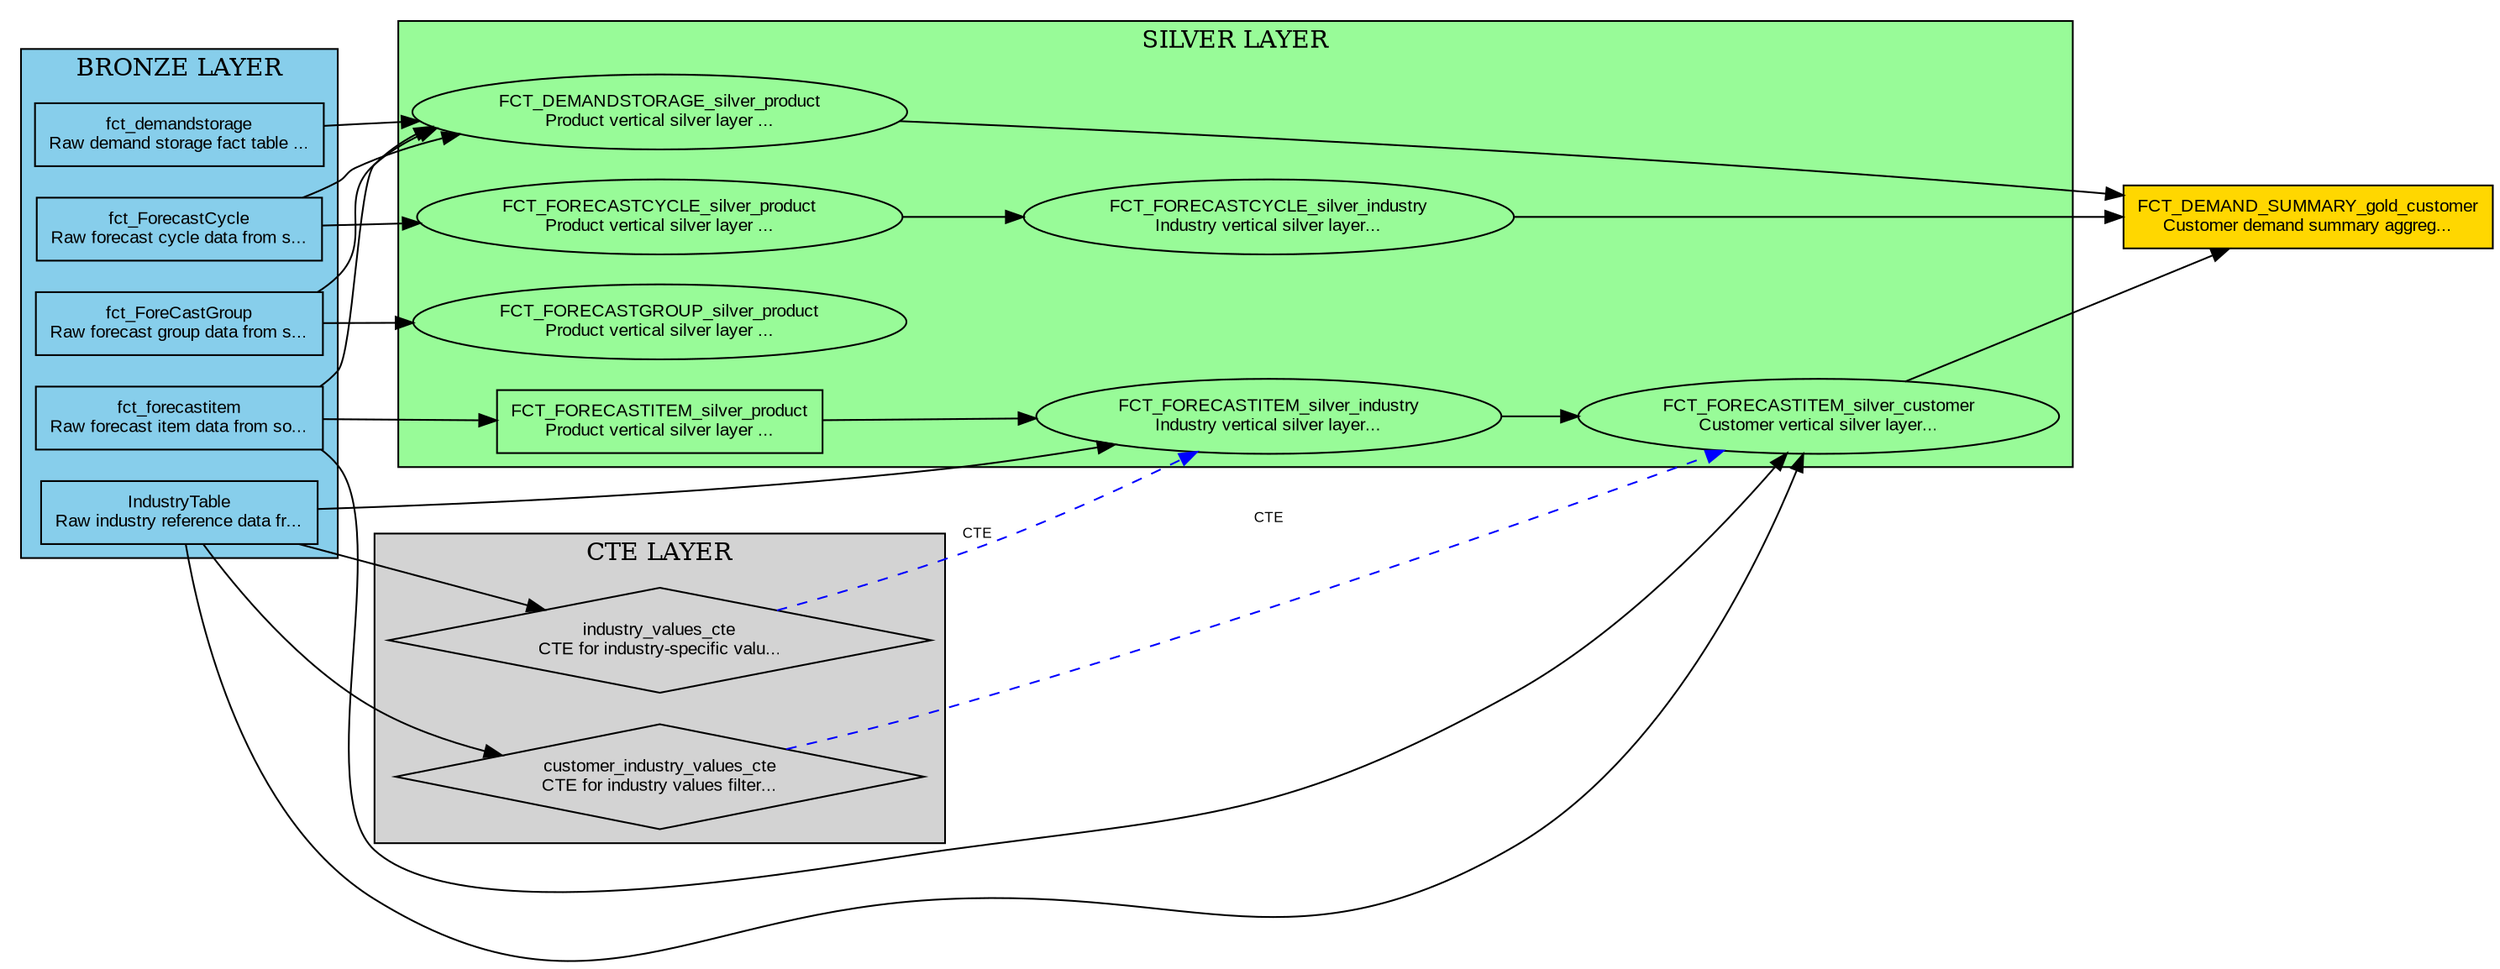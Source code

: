 digraph model_lineage {
  rankdir=LR;
  node [fontname="Arial", fontsize=10];
  edge [fontname="Arial", fontsize=8];

  "fct_forecastitem" [label="fct_forecastitem\nRaw forecast item data from so...", shape=box, style=filled, fillcolor="#87CEEB"];
  "fct_demandstorage" [label="fct_demandstorage\nRaw demand storage fact table ...", shape=box, style=filled, fillcolor="#87CEEB"];
  "fct_ForecastCycle" [label="fct_ForecastCycle\nRaw forecast cycle data from s...", shape=box, style=filled, fillcolor="#87CEEB"];
  "IndustryTable" [label="IndustryTable\nRaw industry reference data fr...", shape=box, style=filled, fillcolor="#87CEEB"];
  "fct_ForeCastGroup" [label="fct_ForeCastGroup\nRaw forecast group data from s...", shape=box, style=filled, fillcolor="#87CEEB"];
  "FCT_FORECASTGROUP_silver_product" [label="FCT_FORECASTGROUP_silver_product\nProduct vertical silver layer ...", shape=ellipse, style=filled, fillcolor="#98FB98"];
  "FCT_DEMANDSTORAGE_silver_product" [label="FCT_DEMANDSTORAGE_silver_product\nProduct vertical silver layer ...", shape=ellipse, style=filled, fillcolor="#98FB98"];
  "FCT_FORECASTITEM_silver_product" [label="FCT_FORECASTITEM_silver_product\nProduct vertical silver layer ...", shape=box, style=filled, fillcolor="#98FB98"];
  "FCT_FORECASTCYCLE_silver_product" [label="FCT_FORECASTCYCLE_silver_product\nProduct vertical silver layer ...", shape=ellipse, style=filled, fillcolor="#98FB98"];
  "FCT_FORECASTITEM_silver_industry" [label="FCT_FORECASTITEM_silver_industry\nIndustry vertical silver layer...", shape=ellipse, style=filled, fillcolor="#98FB98"];
  "FCT_FORECASTCYCLE_silver_industry" [label="FCT_FORECASTCYCLE_silver_industry\nIndustry vertical silver layer...", shape=ellipse, style=filled, fillcolor="#98FB98"];
  "industry_values_cte" [label="industry_values_cte\nCTE for industry-specific valu...", shape=diamond, style=filled, fillcolor="#D3D3D3"];
  "FCT_FORECASTITEM_silver_customer" [label="FCT_FORECASTITEM_silver_customer\nCustomer vertical silver layer...", shape=ellipse, style=filled, fillcolor="#98FB98"];
  "customer_industry_values_cte" [label="customer_industry_values_cte\nCTE for industry values filter...", shape=diamond, style=filled, fillcolor="#D3D3D3"];
  "FCT_DEMAND_SUMMARY_gold_customer" [label="FCT_DEMAND_SUMMARY_gold_customer\nCustomer demand summary aggreg...", shape=box, style=filled, fillcolor="#FFD700"];

  "fct_ForeCastGroup" -> "FCT_FORECASTGROUP_silver_product" [color=black];
  "fct_demandstorage" -> "FCT_DEMANDSTORAGE_silver_product" [color=black];
  "fct_ForecastCycle" -> "FCT_DEMANDSTORAGE_silver_product" [color=black];
  "fct_ForeCastGroup" -> "FCT_DEMANDSTORAGE_silver_product" [color=black];
  "fct_forecastitem" -> "FCT_DEMANDSTORAGE_silver_product" [color=black];
  "fct_forecastitem" -> "FCT_FORECASTITEM_silver_product" [color=black];
  "fct_ForecastCycle" -> "FCT_FORECASTCYCLE_silver_product" [color=black];
  "FCT_FORECASTITEM_silver_product" -> "FCT_FORECASTITEM_silver_industry" [color=black];
  "IndustryTable" -> "FCT_FORECASTITEM_silver_industry" [color=black];
  "industry_values_cte" -> "FCT_FORECASTITEM_silver_industry" [style=dashed, color=blue, label="CTE"];
  "FCT_FORECASTCYCLE_silver_product" -> "FCT_FORECASTCYCLE_silver_industry" [color=black];
  "IndustryTable" -> "industry_values_cte" [color=black];
  "FCT_FORECASTITEM_silver_industry" -> "FCT_FORECASTITEM_silver_customer" [color=black];
  "fct_forecastitem" -> "FCT_FORECASTITEM_silver_customer" [color=black];
  "IndustryTable" -> "FCT_FORECASTITEM_silver_customer" [color=black];
  "customer_industry_values_cte" -> "FCT_FORECASTITEM_silver_customer" [style=dashed, color=blue, label="CTE"];
  "IndustryTable" -> "customer_industry_values_cte" [color=black];
  "FCT_DEMANDSTORAGE_silver_product" -> "FCT_DEMAND_SUMMARY_gold_customer" [color=black];
  "FCT_FORECASTCYCLE_silver_industry" -> "FCT_DEMAND_SUMMARY_gold_customer" [color=black];
  "FCT_FORECASTITEM_silver_customer" -> "FCT_DEMAND_SUMMARY_gold_customer" [color=black];

  subgraph cluster_bronze {
    label="BRONZE LAYER";
    style=filled;
    fillcolor="#87CEEB";
    alpha=0.3;
    "fct_forecastitem";
    "fct_demandstorage";
    "fct_ForecastCycle";
    "IndustryTable";
    "fct_ForeCastGroup";
  }

  subgraph cluster_silver {
    label="SILVER LAYER";
    style=filled;
    fillcolor="#98FB98";
    alpha=0.3;
    "FCT_FORECASTGROUP_silver_product";
    "FCT_DEMANDSTORAGE_silver_product";
    "FCT_FORECASTITEM_silver_product";
    "FCT_FORECASTCYCLE_silver_product";
    "FCT_FORECASTITEM_silver_industry";
    "FCT_FORECASTCYCLE_silver_industry";
    "FCT_FORECASTITEM_silver_customer";
  }

  subgraph cluster_cte {
    label="CTE LAYER";
    style=filled;
    fillcolor="#D3D3D3";
    alpha=0.3;
    "industry_values_cte";
    "customer_industry_values_cte";
  }

}